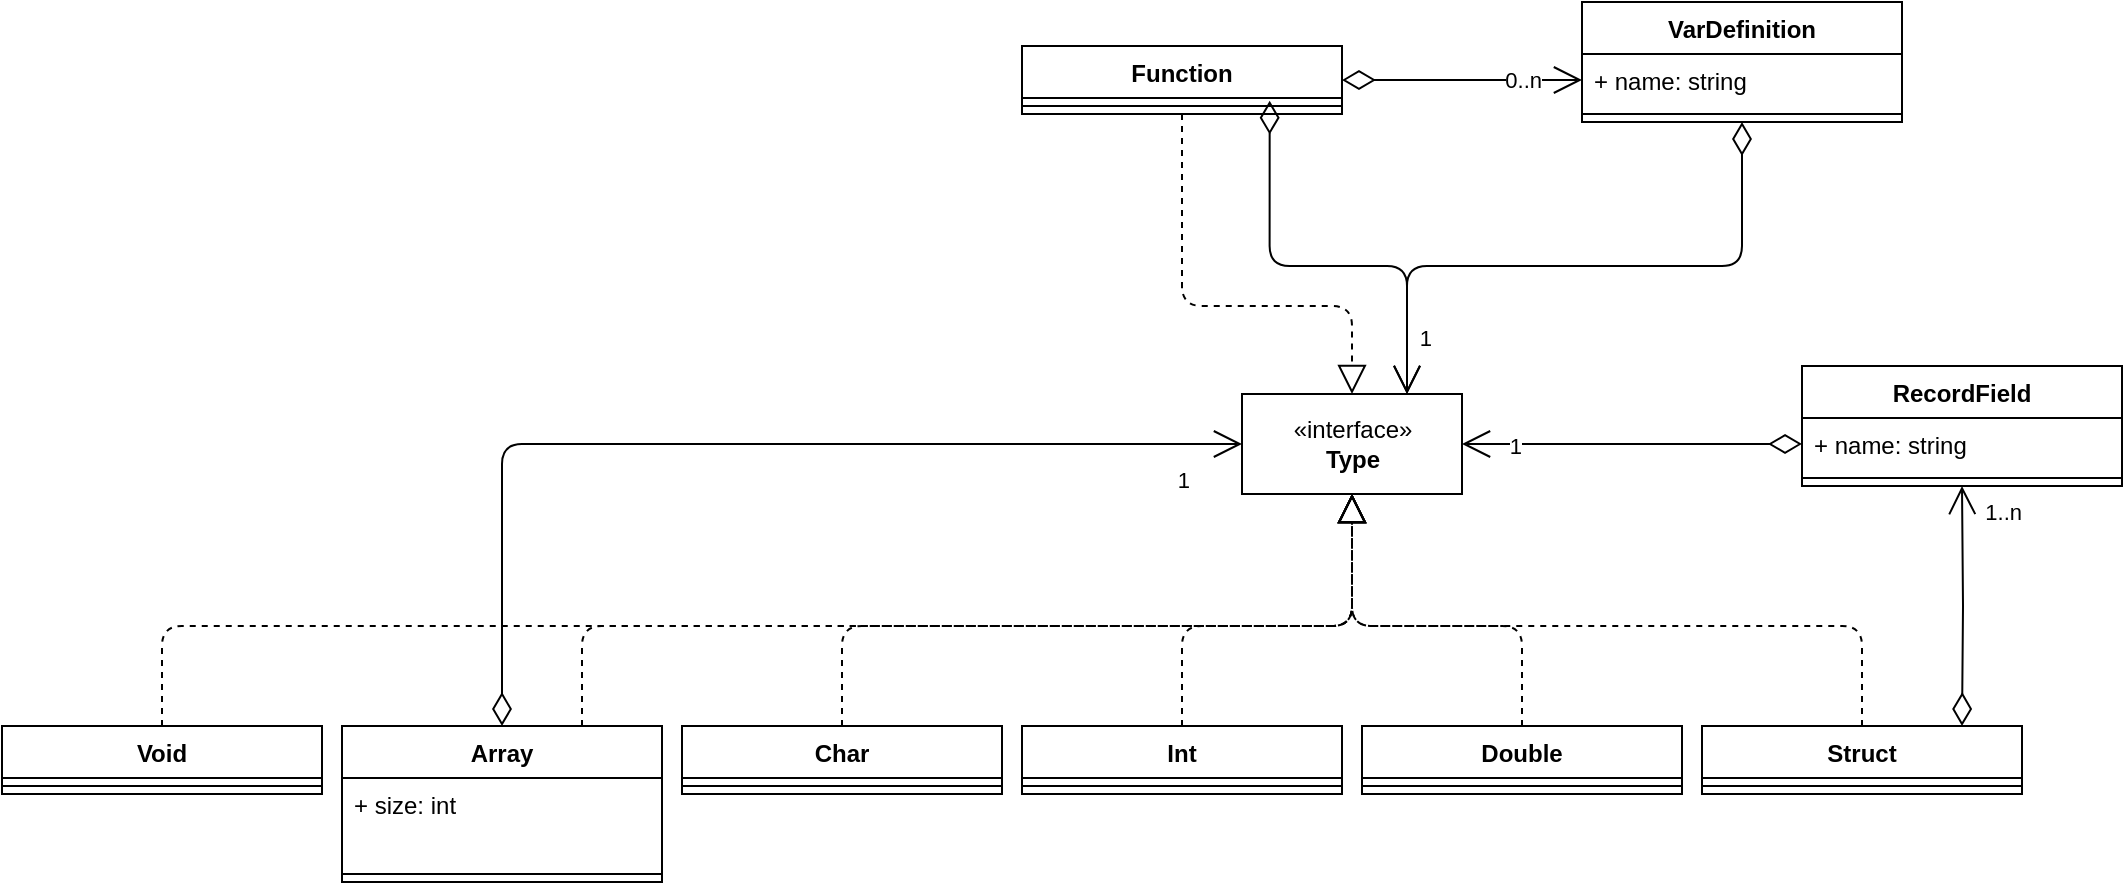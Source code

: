 <mxfile version="16.6.4" type="device"><diagram id="_OmRYDGXQTk0q7Ua_dr8" name="Page-1"><mxGraphModel dx="1865" dy="1733" grid="1" gridSize="10" guides="1" tooltips="1" connect="1" arrows="1" fold="1" page="1" pageScale="1" pageWidth="827" pageHeight="1169" math="0" shadow="0"><root><mxCell id="0"/><mxCell id="1" parent="0"/><mxCell id="3f4uJwtjrz-4ykXI1PIJ-1" value="«interface»&lt;br&gt;&lt;b&gt;Type&lt;/b&gt;" style="html=1;" parent="1" vertex="1"><mxGeometry x="370" y="84" width="110" height="50" as="geometry"/></mxCell><mxCell id="3f4uJwtjrz-4ykXI1PIJ-2" value="Int" style="swimlane;fontStyle=1;align=center;verticalAlign=top;childLayout=stackLayout;horizontal=1;startSize=26;horizontalStack=0;resizeParent=1;resizeParentMax=0;resizeLast=0;collapsible=1;marginBottom=0;" parent="1" vertex="1"><mxGeometry x="260" y="250" width="160" height="34" as="geometry"><mxRectangle x="330" y="250" width="50" height="26" as="alternateBounds"/></mxGeometry></mxCell><mxCell id="3f4uJwtjrz-4ykXI1PIJ-4" value="" style="line;strokeWidth=1;fillColor=none;align=left;verticalAlign=middle;spacingTop=-1;spacingLeft=3;spacingRight=3;rotatable=0;labelPosition=right;points=[];portConstraint=eastwest;" parent="3f4uJwtjrz-4ykXI1PIJ-2" vertex="1"><mxGeometry y="26" width="160" height="8" as="geometry"/></mxCell><mxCell id="3f4uJwtjrz-4ykXI1PIJ-6" value="Char" style="swimlane;fontStyle=1;align=center;verticalAlign=top;childLayout=stackLayout;horizontal=1;startSize=26;horizontalStack=0;resizeParent=1;resizeParentMax=0;resizeLast=0;collapsible=1;marginBottom=0;" parent="1" vertex="1"><mxGeometry x="90" y="250" width="160" height="34" as="geometry"/></mxCell><mxCell id="3f4uJwtjrz-4ykXI1PIJ-8" value="" style="line;strokeWidth=1;fillColor=none;align=left;verticalAlign=middle;spacingTop=-1;spacingLeft=3;spacingRight=3;rotatable=0;labelPosition=right;points=[];portConstraint=eastwest;" parent="3f4uJwtjrz-4ykXI1PIJ-6" vertex="1"><mxGeometry y="26" width="160" height="8" as="geometry"/></mxCell><mxCell id="3f4uJwtjrz-4ykXI1PIJ-10" value="Double" style="swimlane;fontStyle=1;align=center;verticalAlign=top;childLayout=stackLayout;horizontal=1;startSize=26;horizontalStack=0;resizeParent=1;resizeParentMax=0;resizeLast=0;collapsible=1;marginBottom=0;" parent="1" vertex="1"><mxGeometry x="430" y="250" width="160" height="34" as="geometry"/></mxCell><mxCell id="3f4uJwtjrz-4ykXI1PIJ-12" value="" style="line;strokeWidth=1;fillColor=none;align=left;verticalAlign=middle;spacingTop=-1;spacingLeft=3;spacingRight=3;rotatable=0;labelPosition=right;points=[];portConstraint=eastwest;" parent="3f4uJwtjrz-4ykXI1PIJ-10" vertex="1"><mxGeometry y="26" width="160" height="8" as="geometry"/></mxCell><mxCell id="3f4uJwtjrz-4ykXI1PIJ-14" value="Struct" style="swimlane;fontStyle=1;align=center;verticalAlign=top;childLayout=stackLayout;horizontal=1;startSize=26;horizontalStack=0;resizeParent=1;resizeParentMax=0;resizeLast=0;collapsible=1;marginBottom=0;" parent="1" vertex="1"><mxGeometry x="600" y="250" width="160" height="34" as="geometry"/></mxCell><mxCell id="3f4uJwtjrz-4ykXI1PIJ-16" value="" style="line;strokeWidth=1;fillColor=none;align=left;verticalAlign=middle;spacingTop=-1;spacingLeft=3;spacingRight=3;rotatable=0;labelPosition=right;points=[];portConstraint=eastwest;" parent="3f4uJwtjrz-4ykXI1PIJ-14" vertex="1"><mxGeometry y="26" width="160" height="8" as="geometry"/></mxCell><mxCell id="3f4uJwtjrz-4ykXI1PIJ-18" value="" style="endArrow=block;dashed=1;endFill=0;endSize=12;html=1;rounded=1;entryX=0.5;entryY=1;entryDx=0;entryDy=0;exitX=0.5;exitY=0;exitDx=0;exitDy=0;" parent="1" source="3f4uJwtjrz-4ykXI1PIJ-6" target="3f4uJwtjrz-4ykXI1PIJ-1" edge="1"><mxGeometry width="160" relative="1" as="geometry"><mxPoint x="260" y="290" as="sourcePoint"/><mxPoint x="420" y="290" as="targetPoint"/><Array as="points"><mxPoint x="170" y="200"/><mxPoint x="425" y="200"/></Array></mxGeometry></mxCell><mxCell id="3f4uJwtjrz-4ykXI1PIJ-19" value="" style="endArrow=block;dashed=1;endFill=0;endSize=12;html=1;rounded=1;entryX=0.5;entryY=1;entryDx=0;entryDy=0;exitX=0.5;exitY=0;exitDx=0;exitDy=0;" parent="1" source="3f4uJwtjrz-4ykXI1PIJ-2" target="3f4uJwtjrz-4ykXI1PIJ-1" edge="1"><mxGeometry width="160" relative="1" as="geometry"><mxPoint x="180" y="260" as="sourcePoint"/><mxPoint x="435" y="140" as="targetPoint"/><Array as="points"><mxPoint x="340" y="200"/><mxPoint x="425" y="200"/></Array></mxGeometry></mxCell><mxCell id="3f4uJwtjrz-4ykXI1PIJ-20" value="" style="endArrow=block;dashed=1;endFill=0;endSize=12;html=1;rounded=1;entryX=0.5;entryY=1;entryDx=0;entryDy=0;exitX=0.5;exitY=0;exitDx=0;exitDy=0;" parent="1" source="3f4uJwtjrz-4ykXI1PIJ-10" target="3f4uJwtjrz-4ykXI1PIJ-1" edge="1"><mxGeometry width="160" relative="1" as="geometry"><mxPoint x="350" y="260" as="sourcePoint"/><mxPoint x="435" y="140" as="targetPoint"/><Array as="points"><mxPoint x="510" y="200"/><mxPoint x="425" y="200"/></Array></mxGeometry></mxCell><mxCell id="3f4uJwtjrz-4ykXI1PIJ-21" value="" style="endArrow=block;dashed=1;endFill=0;endSize=12;html=1;rounded=1;entryX=0.5;entryY=1;entryDx=0;entryDy=0;exitX=0.5;exitY=0;exitDx=0;exitDy=0;" parent="1" source="3f4uJwtjrz-4ykXI1PIJ-14" target="3f4uJwtjrz-4ykXI1PIJ-1" edge="1"><mxGeometry width="160" relative="1" as="geometry"><mxPoint x="520" y="260" as="sourcePoint"/><mxPoint x="435" y="140" as="targetPoint"/><Array as="points"><mxPoint x="680" y="200"/><mxPoint x="425" y="200"/></Array></mxGeometry></mxCell><mxCell id="3f4uJwtjrz-4ykXI1PIJ-22" value="" style="endArrow=open;html=1;endSize=12;startArrow=diamondThin;startSize=14;startFill=0;edgeStyle=orthogonalEdgeStyle;rounded=0;entryX=0.5;entryY=1;entryDx=0;entryDy=0;" parent="1" target="yHxFha-rpVBYyf9U03k0-20" edge="1"><mxGeometry relative="1" as="geometry"><mxPoint x="730" y="250" as="sourcePoint"/><mxPoint x="420" y="290" as="targetPoint"/></mxGeometry></mxCell><mxCell id="3f4uJwtjrz-4ykXI1PIJ-24" value="1..n" style="edgeLabel;resizable=0;html=1;align=right;verticalAlign=top;" parent="3f4uJwtjrz-4ykXI1PIJ-22" connectable="0" vertex="1"><mxGeometry x="1" relative="1" as="geometry"><mxPoint x="30" as="offset"/></mxGeometry></mxCell><mxCell id="3f4uJwtjrz-4ykXI1PIJ-26" value="Array" style="swimlane;fontStyle=1;align=center;verticalAlign=top;childLayout=stackLayout;horizontal=1;startSize=26;horizontalStack=0;resizeParent=1;resizeParentMax=0;resizeLast=0;collapsible=1;marginBottom=0;" parent="1" vertex="1"><mxGeometry x="-80" y="250" width="160" height="78" as="geometry"/></mxCell><mxCell id="3f4uJwtjrz-4ykXI1PIJ-27" value="+ size: int&#xA;" style="text;strokeColor=none;fillColor=none;align=left;verticalAlign=top;spacingLeft=4;spacingRight=4;overflow=hidden;rotatable=0;points=[[0,0.5],[1,0.5]];portConstraint=eastwest;" parent="3f4uJwtjrz-4ykXI1PIJ-26" vertex="1"><mxGeometry y="26" width="160" height="44" as="geometry"/></mxCell><mxCell id="3f4uJwtjrz-4ykXI1PIJ-28" value="" style="line;strokeWidth=1;fillColor=none;align=left;verticalAlign=middle;spacingTop=-1;spacingLeft=3;spacingRight=3;rotatable=0;labelPosition=right;points=[];portConstraint=eastwest;" parent="3f4uJwtjrz-4ykXI1PIJ-26" vertex="1"><mxGeometry y="70" width="160" height="8" as="geometry"/></mxCell><mxCell id="3f4uJwtjrz-4ykXI1PIJ-30" value="" style="endArrow=open;html=1;endSize=12;startArrow=diamondThin;startSize=14;startFill=0;edgeStyle=orthogonalEdgeStyle;exitX=0.5;exitY=0;exitDx=0;exitDy=0;entryX=0;entryY=0.5;entryDx=0;entryDy=0;rounded=1;" parent="1" source="3f4uJwtjrz-4ykXI1PIJ-26" target="3f4uJwtjrz-4ykXI1PIJ-1" edge="1"><mxGeometry x="-0.01" y="-35" relative="1" as="geometry"><mxPoint x="260" y="290" as="sourcePoint"/><mxPoint x="420" y="290" as="targetPoint"/><mxPoint as="offset"/></mxGeometry></mxCell><mxCell id="3f4uJwtjrz-4ykXI1PIJ-32" value="1" style="edgeLabel;resizable=0;html=1;align=right;verticalAlign=top;" parent="3f4uJwtjrz-4ykXI1PIJ-30" connectable="0" vertex="1"><mxGeometry x="1" relative="1" as="geometry"><mxPoint x="-26" y="5" as="offset"/></mxGeometry></mxCell><mxCell id="3f4uJwtjrz-4ykXI1PIJ-33" value="" style="endArrow=block;dashed=1;endFill=0;endSize=12;html=1;rounded=1;entryX=0.5;entryY=1;entryDx=0;entryDy=0;exitX=0.75;exitY=0;exitDx=0;exitDy=0;jumpStyle=none;" parent="1" source="3f4uJwtjrz-4ykXI1PIJ-26" target="3f4uJwtjrz-4ykXI1PIJ-1" edge="1"><mxGeometry width="160" relative="1" as="geometry"><mxPoint x="180" y="260" as="sourcePoint"/><mxPoint x="435" y="140" as="targetPoint"/><Array as="points"><mxPoint x="40" y="200"/><mxPoint x="425" y="200"/></Array></mxGeometry></mxCell><mxCell id="yHxFha-rpVBYyf9U03k0-1" value="Function" style="swimlane;fontStyle=1;align=center;verticalAlign=top;childLayout=stackLayout;horizontal=1;startSize=26;horizontalStack=0;resizeParent=1;resizeParentMax=0;resizeLast=0;collapsible=1;marginBottom=0;" parent="1" vertex="1"><mxGeometry x="260" y="-90" width="160" height="34" as="geometry"/></mxCell><mxCell id="yHxFha-rpVBYyf9U03k0-3" value="" style="line;strokeWidth=1;fillColor=none;align=left;verticalAlign=middle;spacingTop=-1;spacingLeft=3;spacingRight=3;rotatable=0;labelPosition=right;points=[];portConstraint=eastwest;" parent="yHxFha-rpVBYyf9U03k0-1" vertex="1"><mxGeometry y="26" width="160" height="8" as="geometry"/></mxCell><mxCell id="yHxFha-rpVBYyf9U03k0-5" value="" style="endArrow=block;dashed=1;endFill=0;endSize=12;html=1;rounded=1;entryX=0.5;entryY=0;entryDx=0;entryDy=0;exitX=0.5;exitY=1;exitDx=0;exitDy=0;" parent="1" source="yHxFha-rpVBYyf9U03k0-1" target="3f4uJwtjrz-4ykXI1PIJ-1" edge="1"><mxGeometry width="160" relative="1" as="geometry"><mxPoint x="334.08" y="0.936" as="sourcePoint"/><mxPoint x="430" y="130" as="targetPoint"/><Array as="points"><mxPoint x="340" y="40"/><mxPoint x="425" y="40"/></Array></mxGeometry></mxCell><mxCell id="yHxFha-rpVBYyf9U03k0-6" value="" style="endArrow=open;html=1;endSize=12;startArrow=diamondThin;startSize=14;startFill=0;edgeStyle=orthogonalEdgeStyle;rounded=1;entryX=0.75;entryY=0;entryDx=0;entryDy=0;exitX=0.774;exitY=0.167;exitDx=0;exitDy=0;exitPerimeter=0;" parent="1" source="yHxFha-rpVBYyf9U03k0-3" target="3f4uJwtjrz-4ykXI1PIJ-1" edge="1"><mxGeometry relative="1" as="geometry"><mxPoint x="386" y="-50" as="sourcePoint"/><mxPoint x="430" y="130" as="targetPoint"/><Array as="points"><mxPoint x="384" y="20"/><mxPoint x="453" y="20"/></Array></mxGeometry></mxCell><mxCell id="yHxFha-rpVBYyf9U03k0-8" value="1" style="edgeLabel;resizable=0;html=1;align=right;verticalAlign=top;" parent="yHxFha-rpVBYyf9U03k0-6" connectable="0" vertex="1"><mxGeometry x="1" relative="1" as="geometry"><mxPoint x="13" y="-41" as="offset"/></mxGeometry></mxCell><mxCell id="yHxFha-rpVBYyf9U03k0-10" value="VarDefinition" style="swimlane;fontStyle=1;align=center;verticalAlign=top;childLayout=stackLayout;horizontal=1;startSize=26;horizontalStack=0;resizeParent=1;resizeParentMax=0;resizeLast=0;collapsible=1;marginBottom=0;" parent="1" vertex="1"><mxGeometry x="540" y="-112" width="160" height="60" as="geometry"/></mxCell><mxCell id="yHxFha-rpVBYyf9U03k0-11" value="+ name: string&#xA;" style="text;strokeColor=none;fillColor=none;align=left;verticalAlign=top;spacingLeft=4;spacingRight=4;overflow=hidden;rotatable=0;points=[[0,0.5],[1,0.5]];portConstraint=eastwest;" parent="yHxFha-rpVBYyf9U03k0-10" vertex="1"><mxGeometry y="26" width="160" height="26" as="geometry"/></mxCell><mxCell id="yHxFha-rpVBYyf9U03k0-12" value="" style="line;strokeWidth=1;fillColor=none;align=left;verticalAlign=middle;spacingTop=-1;spacingLeft=3;spacingRight=3;rotatable=0;labelPosition=right;points=[];portConstraint=eastwest;" parent="yHxFha-rpVBYyf9U03k0-10" vertex="1"><mxGeometry y="52" width="160" height="8" as="geometry"/></mxCell><mxCell id="yHxFha-rpVBYyf9U03k0-14" value="" style="endArrow=open;html=1;endSize=12;startArrow=diamondThin;startSize=14;startFill=0;edgeStyle=orthogonalEdgeStyle;rounded=0;exitX=1;exitY=0.5;exitDx=0;exitDy=0;entryX=0;entryY=0.5;entryDx=0;entryDy=0;" parent="1" source="yHxFha-rpVBYyf9U03k0-1" target="yHxFha-rpVBYyf9U03k0-11" edge="1"><mxGeometry relative="1" as="geometry"><mxPoint x="270" y="130" as="sourcePoint"/><mxPoint x="430" y="130" as="targetPoint"/></mxGeometry></mxCell><mxCell id="yHxFha-rpVBYyf9U03k0-16" value="0..n" style="edgeLabel;resizable=0;html=1;align=right;verticalAlign=top;" parent="yHxFha-rpVBYyf9U03k0-14" connectable="0" vertex="1"><mxGeometry x="1" relative="1" as="geometry"><mxPoint x="-20" y="-13" as="offset"/></mxGeometry></mxCell><mxCell id="yHxFha-rpVBYyf9U03k0-17" value="" style="endArrow=open;html=1;endSize=12;startArrow=diamondThin;startSize=14;startFill=0;edgeStyle=orthogonalEdgeStyle;rounded=1;exitX=0.5;exitY=1;exitDx=0;exitDy=0;entryX=0.75;entryY=0;entryDx=0;entryDy=0;" parent="1" source="yHxFha-rpVBYyf9U03k0-10" target="3f4uJwtjrz-4ykXI1PIJ-1" edge="1"><mxGeometry relative="1" as="geometry"><mxPoint x="270" y="130" as="sourcePoint"/><mxPoint x="430" y="130" as="targetPoint"/><Array as="points"><mxPoint x="620" y="20"/><mxPoint x="453" y="20"/></Array></mxGeometry></mxCell><mxCell id="yHxFha-rpVBYyf9U03k0-20" value="RecordField" style="swimlane;fontStyle=1;align=center;verticalAlign=top;childLayout=stackLayout;horizontal=1;startSize=26;horizontalStack=0;resizeParent=1;resizeParentMax=0;resizeLast=0;collapsible=1;marginBottom=0;" parent="1" vertex="1"><mxGeometry x="650" y="70" width="160" height="60" as="geometry"/></mxCell><mxCell id="yHxFha-rpVBYyf9U03k0-21" value="+ name: string" style="text;strokeColor=none;fillColor=none;align=left;verticalAlign=top;spacingLeft=4;spacingRight=4;overflow=hidden;rotatable=0;points=[[0,0.5],[1,0.5]];portConstraint=eastwest;" parent="yHxFha-rpVBYyf9U03k0-20" vertex="1"><mxGeometry y="26" width="160" height="26" as="geometry"/></mxCell><mxCell id="yHxFha-rpVBYyf9U03k0-22" value="" style="line;strokeWidth=1;fillColor=none;align=left;verticalAlign=middle;spacingTop=-1;spacingLeft=3;spacingRight=3;rotatable=0;labelPosition=right;points=[];portConstraint=eastwest;" parent="yHxFha-rpVBYyf9U03k0-20" vertex="1"><mxGeometry y="52" width="160" height="8" as="geometry"/></mxCell><mxCell id="yHxFha-rpVBYyf9U03k0-24" value="" style="endArrow=open;html=1;endSize=12;startArrow=diamondThin;startSize=14;startFill=0;edgeStyle=orthogonalEdgeStyle;rounded=0;entryX=1;entryY=0.5;entryDx=0;entryDy=0;exitX=0;exitY=0.5;exitDx=0;exitDy=0;" parent="1" source="yHxFha-rpVBYyf9U03k0-21" target="3f4uJwtjrz-4ykXI1PIJ-1" edge="1"><mxGeometry relative="1" as="geometry"><mxPoint x="640" y="105" as="sourcePoint"/><mxPoint x="430" y="210" as="targetPoint"/></mxGeometry></mxCell><mxCell id="yHxFha-rpVBYyf9U03k0-26" value="1" style="edgeLabel;resizable=0;html=1;align=right;verticalAlign=top;" parent="yHxFha-rpVBYyf9U03k0-24" connectable="0" vertex="1"><mxGeometry x="1" relative="1" as="geometry"><mxPoint x="30" y="-12" as="offset"/></mxGeometry></mxCell><mxCell id="pTpOCe1_6CdusR7j-YRt-1" value="Void" style="swimlane;fontStyle=1;align=center;verticalAlign=top;childLayout=stackLayout;horizontal=1;startSize=26;horizontalStack=0;resizeParent=1;resizeParentMax=0;resizeLast=0;collapsible=1;marginBottom=0;" parent="1" vertex="1"><mxGeometry x="-250" y="250" width="160" height="34" as="geometry"/></mxCell><mxCell id="pTpOCe1_6CdusR7j-YRt-3" value="" style="line;strokeWidth=1;fillColor=none;align=left;verticalAlign=middle;spacingTop=-1;spacingLeft=3;spacingRight=3;rotatable=0;labelPosition=right;points=[];portConstraint=eastwest;" parent="pTpOCe1_6CdusR7j-YRt-1" vertex="1"><mxGeometry y="26" width="160" height="8" as="geometry"/></mxCell><mxCell id="pTpOCe1_6CdusR7j-YRt-5" value="" style="endArrow=block;dashed=1;endFill=0;endSize=12;html=1;rounded=1;edgeStyle=orthogonalEdgeStyle;entryX=0.5;entryY=1;entryDx=0;entryDy=0;exitX=0.5;exitY=0;exitDx=0;exitDy=0;" parent="1" source="pTpOCe1_6CdusR7j-YRt-1" target="3f4uJwtjrz-4ykXI1PIJ-1" edge="1"><mxGeometry width="160" relative="1" as="geometry"><mxPoint x="290" y="60" as="sourcePoint"/><mxPoint x="450" y="60" as="targetPoint"/><Array as="points"><mxPoint x="-170" y="200"/><mxPoint x="425" y="200"/></Array></mxGeometry></mxCell></root></mxGraphModel></diagram></mxfile>